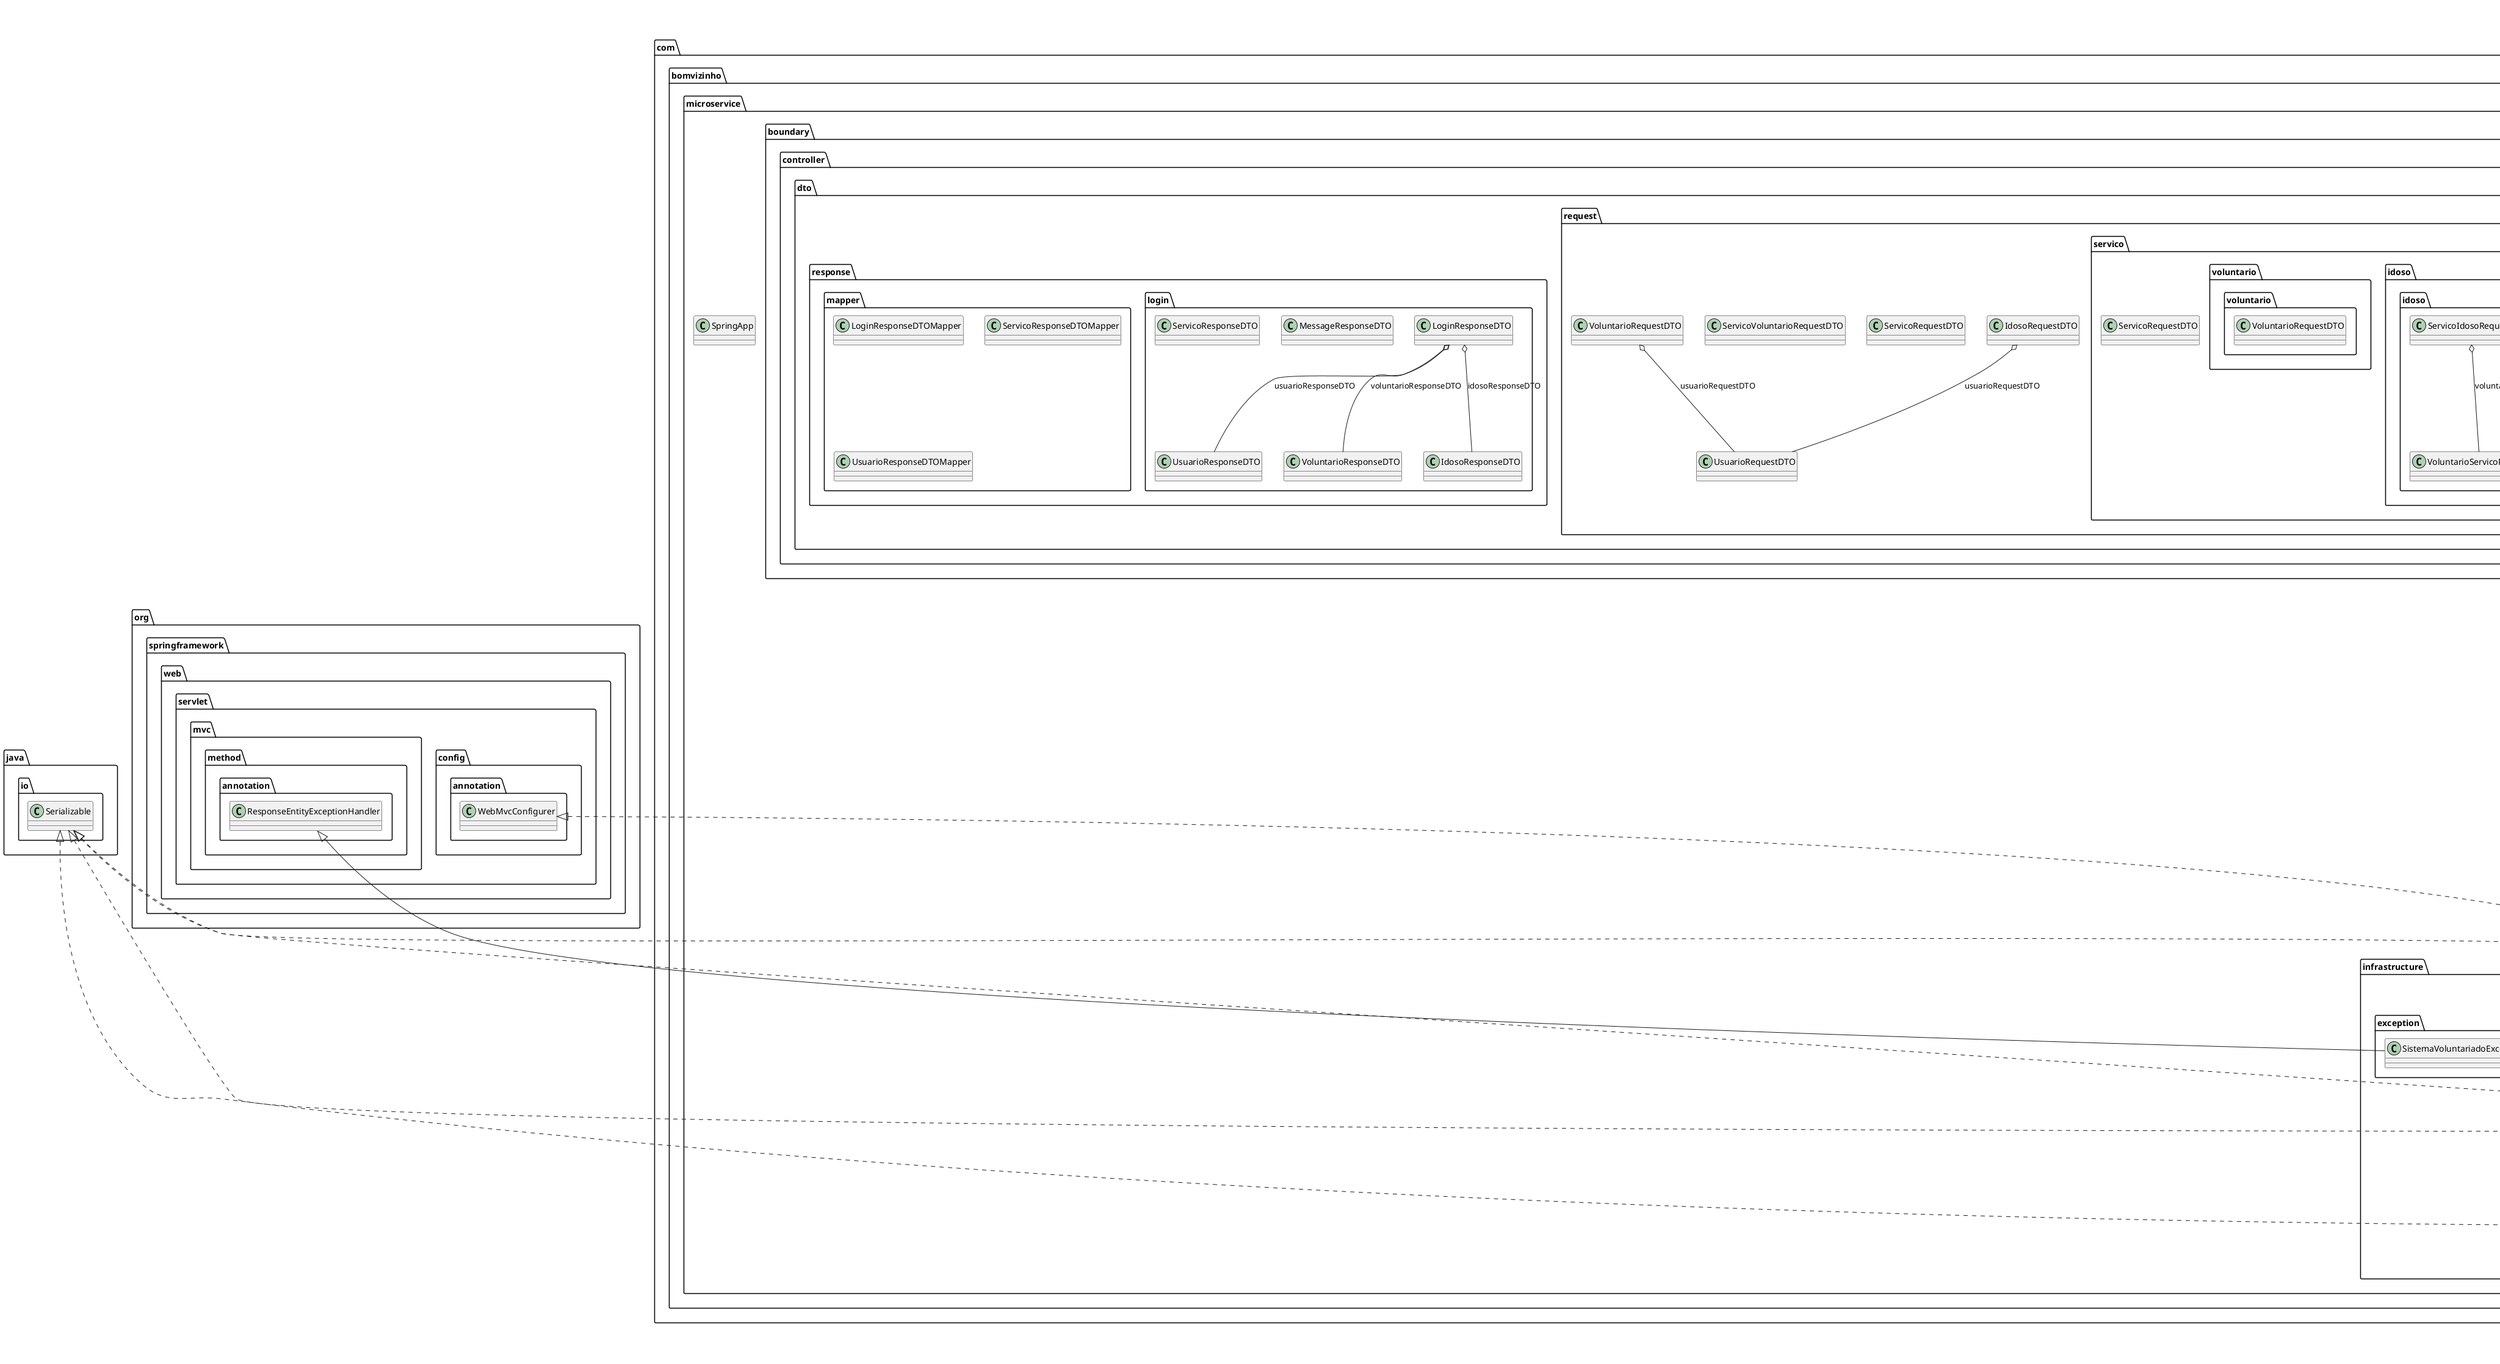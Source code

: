@startuml

title __MICROSERVICE's Class Diagram__\n

  namespace com.bomvizinho.microservice {
    class com.bomvizinho.microservice.SpringApp {
    }
  }
  

  namespace com.bomvizinho.microservice {
    namespace application.exception {
      class com.bomvizinho.microservice.application.exception.AlterarIdosoException {
      }
    }
  }
  

  namespace com.bomvizinho.microservice {
    namespace application.exception {
      class com.bomvizinho.microservice.application.exception.AlterarSenhaException {
      }
    }
  }
  

  namespace com.bomvizinho.microservice {
    namespace application.exception {
      class com.bomvizinho.microservice.application.exception.AlterarServicoException {
      }
    }
  }
  

  namespace com.bomvizinho.microservice {
    namespace application.exception {
      class com.bomvizinho.microservice.application.exception.AlterarVoluntarioException {
      }
    }
  }
  

  namespace com.bomvizinho.microservice {
    namespace application.exception {
      class com.bomvizinho.microservice.application.exception.BuscarIdosoException {
      }
    }
  }
  

  namespace com.bomvizinho.microservice {
    namespace application.exception {
      class com.bomvizinho.microservice.application.exception.BuscarServicoException {
      }
    }
  }
  

  namespace com.bomvizinho.microservice {
    namespace application.exception {
      class com.bomvizinho.microservice.application.exception.BuscarUsuarioException {
      }
    }
  }
  

  namespace com.bomvizinho.microservice {
    namespace application.exception {
      class com.bomvizinho.microservice.application.exception.BuscarVoluntarioException {
      }
    }
  }
  

  namespace com.bomvizinho.microservice {
    namespace application.exception {
      class com.bomvizinho.microservice.application.exception.CadastrarUsuarioException {
      }
    }
  }
  

  namespace com.bomvizinho.microservice {
    namespace application.exception {
      class com.bomvizinho.microservice.application.exception.CriarOuAlterarIdosoException {
      }
    }
  }
  

  namespace com.bomvizinho.microservice {
    namespace application.exception {
      class com.bomvizinho.microservice.application.exception.CriarOuAlterarServicoException {
      }
    }
  }
  

  namespace com.bomvizinho.microservice {
    namespace application.exception {
      class com.bomvizinho.microservice.application.exception.CriarOuAlterarUsuarioException {
      }
    }
  }
  

  namespace com.bomvizinho.microservice {
    namespace application.exception {
      class com.bomvizinho.microservice.application.exception.CriarOuAlterarVoluntarioException {
      }
    }
  }
  

  namespace com.bomvizinho.microservice {
    namespace application.exception {
      class com.bomvizinho.microservice.application.exception.CriarServicoException {
      }
    }
  }
  

  namespace com.bomvizinho.microservice {
    namespace application.exception {
      class com.bomvizinho.microservice.application.exception.DeletarServicoException {
      }
    }
  }
  

  namespace com.bomvizinho.microservice {
    namespace application.exception {
      class com.bomvizinho.microservice.application.exception.LoginException {
      }
    }
  }
  

  namespace com.bomvizinho.microservice {
    namespace application.exception {
      class com.bomvizinho.microservice.application.exception.ManterServicoException {
      }
    }
  }
  

  namespace com.bomvizinho.microservice {
    namespace application.service {
      class com.bomvizinho.microservice.application.service.EmailService {
      }
    }
  }
  

  namespace com.bomvizinho.microservice {
    namespace application.service {
      class com.bomvizinho.microservice.application.service.UsuarioService {
      }
    }
  }
  

  namespace com.bomvizinho.microservice {
    namespace application.usecase {
      class com.bomvizinho.microservice.application.usecase.AlterarIdosoUseCase {
      }
    }
  }
  

  namespace com.bomvizinho.microservice {
    namespace application.usecase {
      class com.bomvizinho.microservice.application.usecase.AlterarSenhaUseCase {
      }
    }
  }
  

  namespace com.bomvizinho.microservice {
    namespace application.usecase {
      class com.bomvizinho.microservice.application.usecase.AlterarServicoUseCase {
      }
    }
  }
  

  namespace com.bomvizinho.microservice {
    namespace application.usecase {
      class com.bomvizinho.microservice.application.usecase.AlterarVoluntarioUseCase {
      }
    }
  }
  

  namespace com.bomvizinho.microservice {
    namespace application.usecase {
      class com.bomvizinho.microservice.application.usecase.BuscarIdosoUseCase {
      }
    }
  }
  

  namespace com.bomvizinho.microservice {
    namespace application.usecase {
      class com.bomvizinho.microservice.application.usecase.BuscarServicoUseCase {
      }
    }
  }
  

  namespace com.bomvizinho.microservice {
    namespace application.usecase {
      class com.bomvizinho.microservice.application.usecase.BuscarTodosServicosElegiveisUseCase {
      }
    }
  }
  

  namespace com.bomvizinho.microservice {
    namespace application.usecase {
      class com.bomvizinho.microservice.application.usecase.BuscarTodosUsuariosUseCase {
      }
    }
  }
  

  namespace com.bomvizinho.microservice {
    namespace application.usecase {
      class com.bomvizinho.microservice.application.usecase.BuscarUsuarioUseCase {
      }
    }
  }
  

  namespace com.bomvizinho.microservice {
    namespace application.usecase {
      class com.bomvizinho.microservice.application.usecase.BuscarVoluntarioUseCase {
      }
    }
  }
  

  namespace com.bomvizinho.microservice {
    namespace application.usecase {
      class com.bomvizinho.microservice.application.usecase.CadastrarUsuarioUseCase {
      }
    }
  }
  

  namespace com.bomvizinho.microservice {
    namespace application.usecase {
      class com.bomvizinho.microservice.application.usecase.CriarOuAlterarIdosoUseCase {
      }
    }
  }
  

  namespace com.bomvizinho.microservice {
    namespace application.usecase {
      class com.bomvizinho.microservice.application.usecase.CriarOuAlterarServicoUseCase {
      }
    }
  }
  

  namespace com.bomvizinho.microservice {
    namespace application.usecase {
      class com.bomvizinho.microservice.application.usecase.CriarOuAlterarUsuarioUseCase {
      }
    }
  }
  

  namespace com.bomvizinho.microservice {
    namespace application.usecase {
      class com.bomvizinho.microservice.application.usecase.CriarOuAlterarVoluntarioUseCase {
      }
    }
  }
  

  namespace com.bomvizinho.microservice {
    namespace application.usecase {
      class com.bomvizinho.microservice.application.usecase.CriarServicoUseCase {
      }
    }
  }
  

  namespace com.bomvizinho.microservice {
    namespace application.usecase {
      class com.bomvizinho.microservice.application.usecase.DeletarServicoUseCase {
      }
    }
  }
  

  namespace com.bomvizinho.microservice {
    namespace application.usecase {
      class com.bomvizinho.microservice.application.usecase.LoginUseCase {
      }
    }
  }
  

  namespace com.bomvizinho.microservice {
    namespace application.usecase {
      class com.bomvizinho.microservice.application.usecase.ManterServicoUseCase {
      }
    }
  }
  

  namespace com.bomvizinho.microservice {
    namespace boundary.controller {
      class com.bomvizinho.microservice.boundary.controller.ServicoController {
      }
    }
  }
  

  namespace com.bomvizinho.microservice {
    namespace boundary.controller {
      class com.bomvizinho.microservice.boundary.controller.UsuarioController {
      }
    }
  }
  

  namespace com.bomvizinho.microservice {
    namespace boundary.controller {
      namespace dto.request {
        class com.bomvizinho.microservice.boundary.controller.dto.request.IdosoRequestDTO {
        }
      }
    }
  }
  

  namespace com.bomvizinho.microservice {
    namespace boundary.controller {
      namespace dto.request {
        class com.bomvizinho.microservice.boundary.controller.dto.request.ServicoRequestDTO {
        }
      }
    }
  }
  

  namespace com.bomvizinho.microservice {
    namespace boundary.controller {
      namespace dto.request {
        class com.bomvizinho.microservice.boundary.controller.dto.request.ServicoVoluntarioRequestDTO {
        }
      }
    }
  }
  

  namespace com.bomvizinho.microservice {
    namespace boundary.controller {
      namespace dto.request {
        class com.bomvizinho.microservice.boundary.controller.dto.request.UsuarioRequestDTO {
        }
      }
    }
  }
  

  namespace com.bomvizinho.microservice {
    namespace boundary.controller {
      namespace dto.request {
        class com.bomvizinho.microservice.boundary.controller.dto.request.VoluntarioRequestDTO {
        }
      }
    }
  }
  

  namespace com.bomvizinho.microservice {
    namespace boundary.controller {
      namespace dto.request {
        namespace mapper {
          class com.bomvizinho.microservice.boundary.controller.dto.request.mapper.IdosoRequestDTOMapper {
          }
        }
      }
    }
  }
  

  namespace com.bomvizinho.microservice {
    namespace boundary.controller {
      namespace dto.request {
        namespace mapper {
          class com.bomvizinho.microservice.boundary.controller.dto.request.mapper.ServicoRequestDTOMapper {
          }
        }
      }
    }
  }
  

  namespace com.bomvizinho.microservice {
    namespace boundary.controller {
      namespace dto.request {
        namespace mapper {
          class com.bomvizinho.microservice.boundary.controller.dto.request.mapper.ServicoVoluntarioRequestDTOMapper {
          }
        }
      }
    }
  }
  

  namespace com.bomvizinho.microservice {
    namespace boundary.controller {
      namespace dto.request {
        namespace mapper {
          class com.bomvizinho.microservice.boundary.controller.dto.request.mapper.UsuarioRequestDTOMapper {
          }
        }
      }
    }
  }
  

  namespace com.bomvizinho.microservice {
    namespace boundary.controller {
      namespace dto.request {
        namespace mapper {
          class com.bomvizinho.microservice.boundary.controller.dto.request.mapper.VoluntarioRequestDTOMapper {
          }
        }
      }
    }
  }
  

  namespace com.bomvizinho.microservice {
    namespace boundary.controller {
      namespace dto.request {
        namespace servico {
          class com.bomvizinho.microservice.boundary.controller.dto.request.servico.ServicoRequestDTO {
          }
        }
      }
    }
  }
  

  namespace com.bomvizinho.microservice {
    namespace boundary.controller {
      namespace dto.request {
        namespace servico {
          namespace idoso.idoso {
            class com.bomvizinho.microservice.boundary.controller.dto.request.servico.idoso.idoso.IdosoRequestDTO {
            }
          }
        }
      }
    }
  }
  

  namespace com.bomvizinho.microservice {
    namespace boundary.controller {
      namespace dto.request {
        namespace servico {
          namespace idoso.idoso {
            class com.bomvizinho.microservice.boundary.controller.dto.request.servico.idoso.idoso.ServicoIdosoRequestDTO {
            }
          }
        }
      }
    }
  }
  

  namespace com.bomvizinho.microservice {
    namespace boundary.controller {
      namespace dto.request {
        namespace servico {
          namespace idoso.idoso {
            class com.bomvizinho.microservice.boundary.controller.dto.request.servico.idoso.idoso.VoluntarioServicoRequestDTO {
            }
          }
        }
      }
    }
  }
  

  namespace com.bomvizinho.microservice {
    namespace boundary.controller {
      namespace dto.request {
        namespace servico {
          namespace voluntario.voluntario {
            class com.bomvizinho.microservice.boundary.controller.dto.request.servico.voluntario.voluntario.VoluntarioRequestDTO {
            }
          }
        }
      }
    }
  }
  

  namespace com.bomvizinho.microservice {
    namespace boundary.controller {
      namespace dto.response.login {
        class com.bomvizinho.microservice.boundary.controller.dto.response.login.IdosoResponseDTO {
        }
      }
    }
  }
  

  namespace com.bomvizinho.microservice {
    namespace boundary.controller {
      namespace dto.response.login {
        class com.bomvizinho.microservice.boundary.controller.dto.response.login.LoginResponseDTO {
        }
      }
    }
  }
  

  namespace com.bomvizinho.microservice {
    namespace boundary.controller {
      namespace dto.response.login {
        class com.bomvizinho.microservice.boundary.controller.dto.response.login.MessageResponseDTO {
        }
      }
    }
  }
  

  namespace com.bomvizinho.microservice {
    namespace boundary.controller {
      namespace dto.response.login {
        class com.bomvizinho.microservice.boundary.controller.dto.response.login.ServicoResponseDTO {
        }
      }
    }
  }
  

  namespace com.bomvizinho.microservice {
    namespace boundary.controller {
      namespace dto.response.login {
        class com.bomvizinho.microservice.boundary.controller.dto.response.login.UsuarioResponseDTO {
        }
      }
    }
  }
  

  namespace com.bomvizinho.microservice {
    namespace boundary.controller {
      namespace dto.response.login {
        class com.bomvizinho.microservice.boundary.controller.dto.response.login.VoluntarioResponseDTO {
        }
      }
    }
  }
  

  namespace com.bomvizinho.microservice {
    namespace boundary.controller {
      namespace dto.response.mapper {
        class com.bomvizinho.microservice.boundary.controller.dto.response.mapper.LoginResponseDTOMapper {
        }
      }
    }
  }
  

  namespace com.bomvizinho.microservice {
    namespace boundary.controller {
      namespace dto.response.mapper {
        class com.bomvizinho.microservice.boundary.controller.dto.response.mapper.ServicoResponseDTOMapper {
        }
      }
    }
  }
  

  namespace com.bomvizinho.microservice {
    namespace boundary.controller {
      namespace dto.response.mapper {
        class com.bomvizinho.microservice.boundary.controller.dto.response.mapper.UsuarioResponseDTOMapper {
        }
      }
    }
  }
  

  namespace com.bomvizinho.microservice {
    namespace infrastructure.config {
      class com.bomvizinho.microservice.infrastructure.config.CorsConfig {
      }
    }
  }
  

  namespace com.bomvizinho.microservice {
    namespace infrastructure.config {
      class com.bomvizinho.microservice.infrastructure.config.RetryConfig {
      }
    }
  }
  

  namespace com.bomvizinho.microservice {
    namespace infrastructure.dataprovider.entity {
      class com.bomvizinho.microservice.infrastructure.dataprovider.entity.Idoso {
      }
    }
  }
  

  namespace com.bomvizinho.microservice {
    namespace infrastructure.dataprovider.entity {
      class com.bomvizinho.microservice.infrastructure.dataprovider.entity.Servico {
      }
    }
  }
  

  namespace com.bomvizinho.microservice {
    namespace infrastructure.dataprovider.entity {
      class com.bomvizinho.microservice.infrastructure.dataprovider.entity.Usuario {
      }
    }
  }
  

  namespace com.bomvizinho.microservice {
    namespace infrastructure.dataprovider.entity {
      class com.bomvizinho.microservice.infrastructure.dataprovider.entity.Voluntario {
      }
    }
  }
  

  namespace com.bomvizinho.microservice {
    namespace infrastructure.dataprovider.repository {
      interface com.bomvizinho.microservice.infrastructure.dataprovider.repository.IdosoRepository {
      }
    }
  }
  

  namespace com.bomvizinho.microservice {
    namespace infrastructure.dataprovider.repository {
      interface com.bomvizinho.microservice.infrastructure.dataprovider.repository.ServicoRepository {
      }
    }
  }
  

  namespace com.bomvizinho.microservice {
    namespace infrastructure.dataprovider.repository {
      interface com.bomvizinho.microservice.infrastructure.dataprovider.repository.UsuarioRepository {
      }
    }
  }
  

  namespace com.bomvizinho.microservice {
    namespace infrastructure.dataprovider.repository {
      interface com.bomvizinho.microservice.infrastructure.dataprovider.repository.VoluntarioRepository {
      }
    }
  }
  

  namespace com.bomvizinho.microservice {
    namespace infrastructure.exception {
      class com.bomvizinho.microservice.infrastructure.exception.SistemaVoluntariadoExceptionHandler {
      }
    }
  }
  

  com.bomvizinho.microservice.application.service.UsuarioService o-- com.bomvizinho.microservice.infrastructure.dataprovider.repository.UsuarioRepository : usuarioRepository
  com.bomvizinho.microservice.application.usecase.AlterarIdosoUseCase o-- com.bomvizinho.microservice.application.usecase.BuscarIdosoUseCase : buscarIdosoUseCase
  com.bomvizinho.microservice.application.usecase.AlterarIdosoUseCase o-- com.bomvizinho.microservice.application.usecase.CriarOuAlterarIdosoUseCase : criarOuAlterarIdosoUseCase
  com.bomvizinho.microservice.application.usecase.AlterarSenhaUseCase o-- com.bomvizinho.microservice.application.usecase.BuscarUsuarioUseCase : buscarUsuarioUseCase
  com.bomvizinho.microservice.application.usecase.AlterarSenhaUseCase o-- com.bomvizinho.microservice.application.usecase.CriarOuAlterarUsuarioUseCase : criarOuAlterarUsuarioUseCase
  com.bomvizinho.microservice.application.usecase.AlterarServicoUseCase o-- com.bomvizinho.microservice.application.usecase.BuscarServicoUseCase : buscarServicoUseCase
  com.bomvizinho.microservice.application.usecase.AlterarServicoUseCase o-- com.bomvizinho.microservice.application.usecase.BuscarVoluntarioUseCase : buscarVoluntarioUseCase
  com.bomvizinho.microservice.application.usecase.AlterarServicoUseCase o-- com.bomvizinho.microservice.application.usecase.CriarOuAlterarServicoUseCase : criarOuAlterarServicoUseCase
  com.bomvizinho.microservice.application.usecase.AlterarVoluntarioUseCase o-- com.bomvizinho.microservice.application.usecase.BuscarVoluntarioUseCase : buscarVoluntarioUseCase
  com.bomvizinho.microservice.application.usecase.AlterarVoluntarioUseCase o-- com.bomvizinho.microservice.application.usecase.CriarOuAlterarVoluntarioUseCase : criarOuAlterarVoluntarioUseCase
  com.bomvizinho.microservice.application.usecase.BuscarIdosoUseCase o-- com.bomvizinho.microservice.infrastructure.dataprovider.repository.IdosoRepository : idosoRepository
  com.bomvizinho.microservice.application.usecase.BuscarServicoUseCase o-- com.bomvizinho.microservice.infrastructure.dataprovider.repository.ServicoRepository : servicoRepository
  com.bomvizinho.microservice.application.usecase.BuscarTodosServicosElegiveisUseCase o-- com.bomvizinho.microservice.application.usecase.BuscarServicoUseCase : buscarServicoUseCase
  com.bomvizinho.microservice.application.usecase.BuscarTodosUsuariosUseCase o-- com.bomvizinho.microservice.application.usecase.BuscarUsuarioUseCase : buscarUsuarioUseCase
  com.bomvizinho.microservice.application.usecase.BuscarUsuarioUseCase o-- com.bomvizinho.microservice.infrastructure.dataprovider.repository.UsuarioRepository : usuarioRepository
  com.bomvizinho.microservice.application.usecase.BuscarVoluntarioUseCase o-- com.bomvizinho.microservice.infrastructure.dataprovider.repository.VoluntarioRepository : voluntarioRepository
  com.bomvizinho.microservice.application.usecase.CadastrarUsuarioUseCase o-- com.bomvizinho.microservice.application.usecase.BuscarUsuarioUseCase : buscarUsuarioUseCase
  com.bomvizinho.microservice.application.usecase.CadastrarUsuarioUseCase o-- com.bomvizinho.microservice.application.usecase.CriarOuAlterarIdosoUseCase : criarOuAlterarIdosoUseCase
  com.bomvizinho.microservice.application.usecase.CadastrarUsuarioUseCase o-- com.bomvizinho.microservice.application.usecase.CriarOuAlterarUsuarioUseCase : criarOuAlterarUsuarioUseCase
  com.bomvizinho.microservice.application.usecase.CadastrarUsuarioUseCase o-- com.bomvizinho.microservice.application.usecase.CriarOuAlterarVoluntarioUseCase : criarOuAlterarVoluntarioUseCase
  com.bomvizinho.microservice.application.usecase.CriarOuAlterarIdosoUseCase o-- com.bomvizinho.microservice.infrastructure.dataprovider.repository.IdosoRepository : idosoRepository
  com.bomvizinho.microservice.application.usecase.CriarOuAlterarServicoUseCase o-- com.bomvizinho.microservice.infrastructure.dataprovider.repository.ServicoRepository : servicoRepository
  com.bomvizinho.microservice.application.usecase.CriarOuAlterarUsuarioUseCase o-- com.bomvizinho.microservice.infrastructure.dataprovider.repository.UsuarioRepository : usuarioRepository
  com.bomvizinho.microservice.application.usecase.CriarOuAlterarVoluntarioUseCase o-- com.bomvizinho.microservice.infrastructure.dataprovider.repository.VoluntarioRepository : voluntarioRepository
  com.bomvizinho.microservice.application.usecase.CriarServicoUseCase o-- com.bomvizinho.microservice.application.usecase.BuscarIdosoUseCase : buscarIdosoUseCase
  com.bomvizinho.microservice.application.usecase.CriarServicoUseCase o-- com.bomvizinho.microservice.application.usecase.BuscarServicoUseCase : buscarServicoUseCase
  com.bomvizinho.microservice.application.usecase.CriarServicoUseCase o-- com.bomvizinho.microservice.application.usecase.BuscarUsuarioUseCase : buscarUsuarioUseCase
  com.bomvizinho.microservice.application.usecase.CriarServicoUseCase o-- com.bomvizinho.microservice.application.usecase.CriarOuAlterarServicoUseCase : criarOuAlterarServicoUseCase
  com.bomvizinho.microservice.application.usecase.DeletarServicoUseCase o-- com.bomvizinho.microservice.application.usecase.BuscarIdosoUseCase : buscarIdosoUseCase
  com.bomvizinho.microservice.application.usecase.DeletarServicoUseCase o-- com.bomvizinho.microservice.application.usecase.BuscarServicoUseCase : buscarServicoUseCase
  com.bomvizinho.microservice.application.usecase.DeletarServicoUseCase o-- com.bomvizinho.microservice.application.usecase.BuscarVoluntarioUseCase : buscarVoluntarioUseCase
  com.bomvizinho.microservice.application.usecase.DeletarServicoUseCase o-- com.bomvizinho.microservice.application.usecase.CriarOuAlterarIdosoUseCase : criarOuAlterarIdosoUseCase
  com.bomvizinho.microservice.application.usecase.DeletarServicoUseCase o-- com.bomvizinho.microservice.application.usecase.CriarOuAlterarVoluntarioUseCase : criarOuAlterarVoluntarioUseCase
  com.bomvizinho.microservice.application.usecase.DeletarServicoUseCase o-- com.bomvizinho.microservice.application.usecase.ManterServicoUseCase : manterServicoUseCase
  com.bomvizinho.microservice.application.usecase.LoginUseCase o-- com.bomvizinho.microservice.application.usecase.BuscarIdosoUseCase : buscarIdosoUseCase
  com.bomvizinho.microservice.application.usecase.LoginUseCase o-- com.bomvizinho.microservice.application.usecase.BuscarServicoUseCase : buscarServicoUseCase
  com.bomvizinho.microservice.application.usecase.LoginUseCase o-- com.bomvizinho.microservice.application.usecase.BuscarUsuarioUseCase : buscarUsuarioUseCase
  com.bomvizinho.microservice.application.usecase.LoginUseCase o-- com.bomvizinho.microservice.application.usecase.BuscarVoluntarioUseCase : buscarVoluntarioUseCase
  com.bomvizinho.microservice.application.usecase.ManterServicoUseCase o-- com.bomvizinho.microservice.infrastructure.dataprovider.repository.ServicoRepository : servicoRepository
  com.bomvizinho.microservice.boundary.controller.ServicoController o-- com.bomvizinho.microservice.application.usecase.AlterarServicoUseCase : alterarServicoUseCase
  com.bomvizinho.microservice.boundary.controller.ServicoController o-- com.bomvizinho.microservice.application.usecase.BuscarTodosServicosElegiveisUseCase : buscarTodosServicosElegiveisUseCase
  com.bomvizinho.microservice.boundary.controller.ServicoController o-- com.bomvizinho.microservice.application.usecase.CriarServicoUseCase : criarServicoUseCase
  com.bomvizinho.microservice.boundary.controller.ServicoController o-- com.bomvizinho.microservice.application.usecase.DeletarServicoUseCase : deletarServicoUseCase
  com.bomvizinho.microservice.boundary.controller.UsuarioController o-- com.bomvizinho.microservice.application.usecase.AlterarIdosoUseCase : alterarIdosoUseCase
  com.bomvizinho.microservice.boundary.controller.UsuarioController o-- com.bomvizinho.microservice.application.usecase.AlterarSenhaUseCase : alterarSenhaUseCase
  com.bomvizinho.microservice.boundary.controller.UsuarioController o-- com.bomvizinho.microservice.application.usecase.AlterarVoluntarioUseCase : alterarVoluntarioUseCase
  com.bomvizinho.microservice.boundary.controller.UsuarioController o-- com.bomvizinho.microservice.application.usecase.BuscarTodosUsuariosUseCase : buscarTodosUsuariosUseCase
  com.bomvizinho.microservice.boundary.controller.UsuarioController o-- com.bomvizinho.microservice.application.usecase.CadastrarUsuarioUseCase : cadastrarUsuarioUseCase
  com.bomvizinho.microservice.boundary.controller.UsuarioController o-- com.bomvizinho.microservice.application.service.EmailService : emailService
  com.bomvizinho.microservice.boundary.controller.UsuarioController o-- com.bomvizinho.microservice.application.usecase.LoginUseCase : loginUseCase
  com.bomvizinho.microservice.boundary.controller.dto.request.IdosoRequestDTO o-- com.bomvizinho.microservice.boundary.controller.dto.request.UsuarioRequestDTO : usuarioRequestDTO
  com.bomvizinho.microservice.boundary.controller.dto.request.VoluntarioRequestDTO o-- com.bomvizinho.microservice.boundary.controller.dto.request.UsuarioRequestDTO : usuarioRequestDTO
  com.bomvizinho.microservice.boundary.controller.dto.request.servico.idoso.idoso.ServicoIdosoRequestDTO o-- com.bomvizinho.microservice.boundary.controller.dto.request.servico.idoso.idoso.VoluntarioServicoRequestDTO : voluntarioServicoRequestDTO
  com.bomvizinho.microservice.boundary.controller.dto.response.login.LoginResponseDTO o-- com.bomvizinho.microservice.boundary.controller.dto.response.login.IdosoResponseDTO : idosoResponseDTO
  com.bomvizinho.microservice.boundary.controller.dto.response.login.LoginResponseDTO o-- com.bomvizinho.microservice.boundary.controller.dto.response.login.UsuarioResponseDTO : usuarioResponseDTO
  com.bomvizinho.microservice.boundary.controller.dto.response.login.LoginResponseDTO o-- com.bomvizinho.microservice.boundary.controller.dto.response.login.VoluntarioResponseDTO : voluntarioResponseDTO
  com.bomvizinho.microservice.infrastructure.config.CorsConfig .up.|> org.springframework.web.servlet.config.annotation.WebMvcConfigurer
  com.bomvizinho.microservice.infrastructure.dataprovider.entity.Idoso .up.|> java.io.Serializable
  com.bomvizinho.microservice.infrastructure.dataprovider.entity.Idoso o-- com.bomvizinho.microservice.infrastructure.dataprovider.entity.Usuario : usuarioIdoso
  com.bomvizinho.microservice.infrastructure.dataprovider.entity.Servico .up.|> java.io.Serializable
  com.bomvizinho.microservice.infrastructure.dataprovider.entity.Servico o-- com.bomvizinho.microservice.infrastructure.dataprovider.entity.Idoso : idosoServico
  com.bomvizinho.microservice.infrastructure.dataprovider.entity.Servico o-- com.bomvizinho.microservice.infrastructure.dataprovider.entity.Voluntario : voluntarioServico
  com.bomvizinho.microservice.infrastructure.dataprovider.entity.Usuario .up.|> java.io.Serializable
  com.bomvizinho.microservice.infrastructure.dataprovider.entity.Voluntario .up.|> java.io.Serializable
  com.bomvizinho.microservice.infrastructure.dataprovider.entity.Voluntario o-- com.bomvizinho.microservice.infrastructure.dataprovider.entity.Usuario : usuarioVoluntario
  com.bomvizinho.microservice.infrastructure.exception.SistemaVoluntariadoExceptionHandler -up-|> org.springframework.web.servlet.mvc.method.annotation.ResponseEntityExceptionHandler


right footer


PlantUML diagram generated by SketchIt! (https://bitbucket.org/pmesmeur/sketch.it)
For more information about this tool, please contact philippe.mesmeur@gmail.com
endfooter

@enduml
